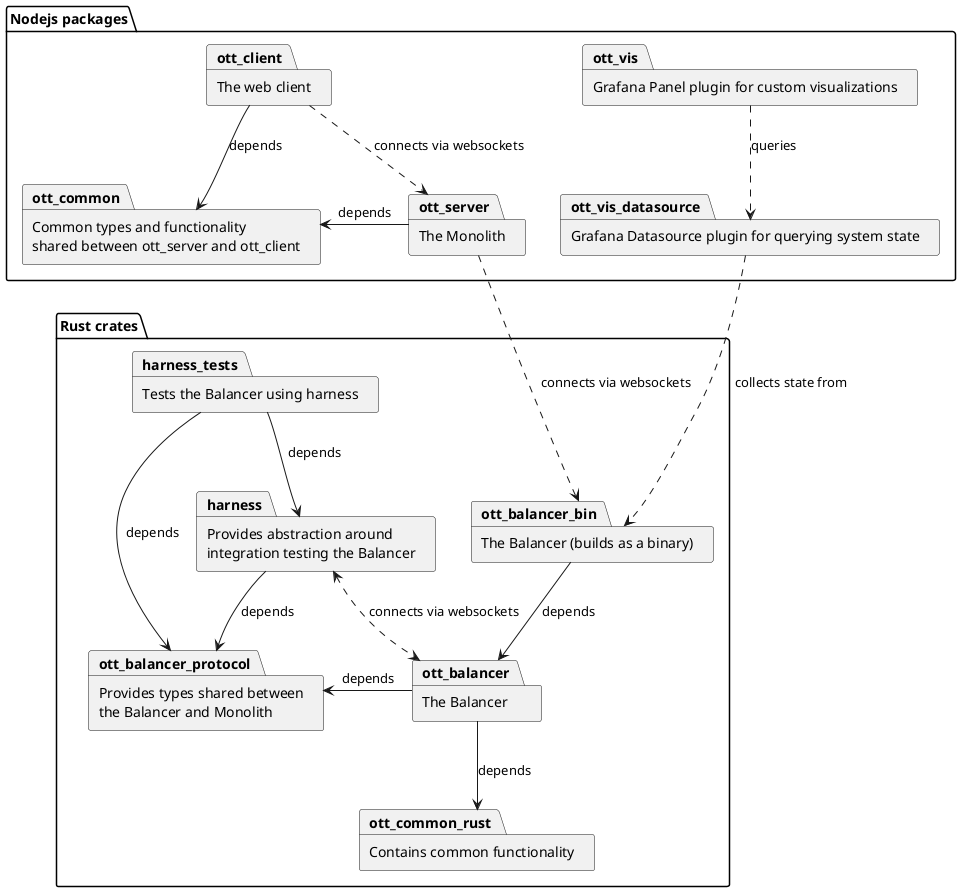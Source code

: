 @startuml

folder "Rust crates" {
  package ott_common_rust [
    Contains common functionality
  ]
  package ott_balancer_protocol [
    Provides types shared between
    the Balancer and Monolith
  ]
  package harness [
    Provides abstraction around
    integration testing the Balancer
  ]
  package ott_balancer [
    The Balancer
  ]
  package ott_balancer_bin [
    The Balancer (builds as a binary)
  ]
  package harness_tests [
    Tests the Balancer using harness
  ]
}

folder "Nodejs packages" {

  package ott_common [
    Common types and functionality
    shared between ott_server and ott_client
  ]

  package ott_server [
    The Monolith
  ]

  package ott_client [
    The web client
  ]

  package ott_vis [
    Grafana Panel plugin for custom visualizations
  ]

  package ott_vis_datasource [
    Grafana Datasource plugin for querying system state
  ]
}

ott_balancer --> ott_common_rust : depends
ott_balancer -> ott_balancer_protocol : depends
harness --> ott_balancer_protocol : depends
harness_tests --> harness : depends
harness_tests -> ott_balancer_protocol : depends
harness <..> ott_balancer : connects via websockets
ott_server ...> ott_balancer_bin : connects via websockets
ott_client ..> ott_server : connects via websockets
ott_balancer_bin --> ott_balancer : depends

ott_server -> ott_common : depends
ott_client --> ott_common : depends

ott_vis ..> ott_vis_datasource : queries
ott_vis_datasource ..> ott_balancer_bin : collects state from


@enduml